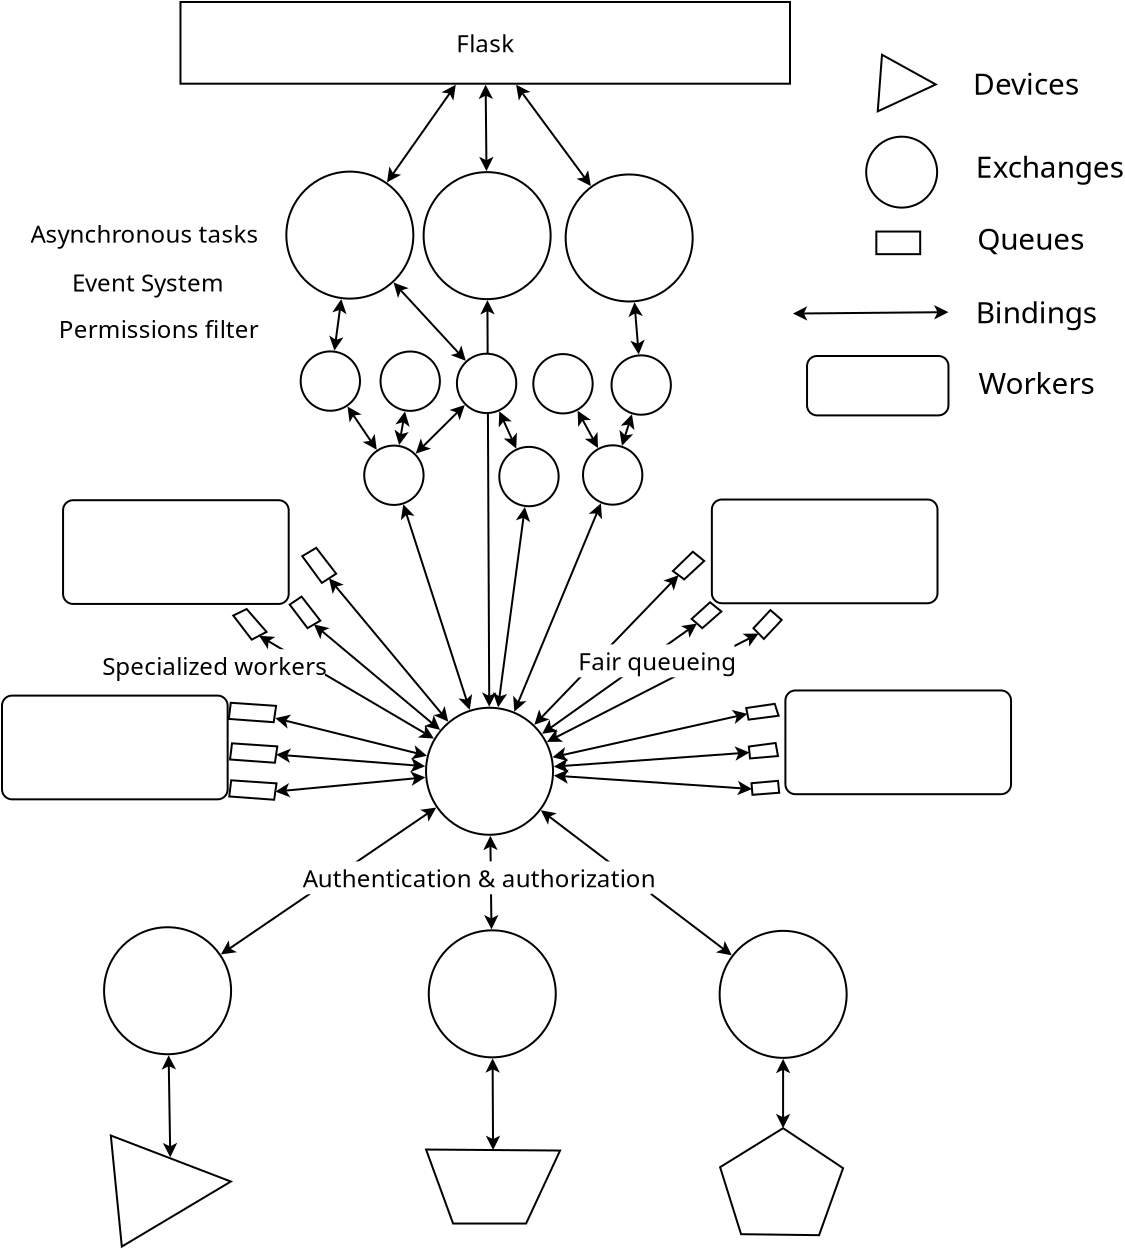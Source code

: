<?xml version="1.0" encoding="UTF-8"?>
<dia:diagram xmlns:dia="http://www.lysator.liu.se/~alla/dia/">
  <dia:layer name="Fons" visible="true" active="true">
    <dia:object type="Standard - Polygon" version="0" id="O0">
      <dia:attribute name="obj_pos">
        <dia:point val="27.787,3.264"/>
      </dia:attribute>
      <dia:attribute name="obj_bb">
        <dia:rectangle val="27.729,3.188;33.901,8.897"/>
      </dia:attribute>
      <dia:attribute name="poly_points">
        <dia:point val="27.787,3.264"/>
        <dia:point val="33.787,5.564"/>
        <dia:point val="28.337,8.814"/>
      </dia:attribute>
      <dia:attribute name="show_background">
        <dia:boolean val="true"/>
      </dia:attribute>
    </dia:object>
    <dia:object type="Standard - Polygon" version="0" id="O1">
      <dia:attribute name="obj_pos">
        <dia:point val="43.55,3.964"/>
      </dia:attribute>
      <dia:attribute name="obj_bb">
        <dia:rectangle val="43.478,3.914;50.328,7.714"/>
      </dia:attribute>
      <dia:attribute name="poly_points">
        <dia:point val="43.55,3.964"/>
        <dia:point val="50.25,4.014"/>
        <dia:point val="48.55,7.664"/>
        <dia:point val="44.9,7.664"/>
      </dia:attribute>
      <dia:attribute name="show_background">
        <dia:boolean val="true"/>
      </dia:attribute>
    </dia:object>
    <dia:object type="Standard - Polygon" version="0" id="O2">
      <dia:attribute name="obj_pos">
        <dia:point val="61.4,2.896"/>
      </dia:attribute>
      <dia:attribute name="obj_bb">
        <dia:rectangle val="58.191,2.837;64.46,8.297"/>
      </dia:attribute>
      <dia:attribute name="poly_points">
        <dia:point val="61.4,2.896"/>
        <dia:point val="64.4,4.896"/>
        <dia:point val="63.2,8.246"/>
        <dia:point val="59.3,8.196"/>
        <dia:point val="58.25,4.846"/>
      </dia:attribute>
      <dia:attribute name="show_background">
        <dia:boolean val="true"/>
      </dia:attribute>
    </dia:object>
    <dia:object type="Standard - Ellipse" version="0" id="O3">
      <dia:attribute name="obj_pos">
        <dia:point val="27.45,-7.151"/>
      </dia:attribute>
      <dia:attribute name="obj_bb">
        <dia:rectangle val="27.4,-7.201;33.85,-0.751"/>
      </dia:attribute>
      <dia:attribute name="elem_corner">
        <dia:point val="27.45,-7.151"/>
      </dia:attribute>
      <dia:attribute name="elem_width">
        <dia:real val="6.35"/>
      </dia:attribute>
      <dia:attribute name="elem_height">
        <dia:real val="6.35"/>
      </dia:attribute>
      <dia:attribute name="aspect">
        <dia:enum val="2"/>
      </dia:attribute>
    </dia:object>
    <dia:object type="Standard - Ellipse" version="0" id="O4">
      <dia:attribute name="obj_pos">
        <dia:point val="43.684,-6.996"/>
      </dia:attribute>
      <dia:attribute name="obj_bb">
        <dia:rectangle val="43.634,-7.046;50.084,-0.596"/>
      </dia:attribute>
      <dia:attribute name="elem_corner">
        <dia:point val="43.684,-6.996"/>
      </dia:attribute>
      <dia:attribute name="elem_width">
        <dia:real val="6.35"/>
      </dia:attribute>
      <dia:attribute name="elem_height">
        <dia:real val="6.35"/>
      </dia:attribute>
      <dia:attribute name="aspect">
        <dia:enum val="2"/>
      </dia:attribute>
    </dia:object>
    <dia:object type="Standard - Ellipse" version="0" id="O5">
      <dia:attribute name="obj_pos">
        <dia:point val="58.228,-6.97"/>
      </dia:attribute>
      <dia:attribute name="obj_bb">
        <dia:rectangle val="58.178,-7.02;64.628,-0.57"/>
      </dia:attribute>
      <dia:attribute name="elem_corner">
        <dia:point val="58.228,-6.97"/>
      </dia:attribute>
      <dia:attribute name="elem_width">
        <dia:real val="6.35"/>
      </dia:attribute>
      <dia:attribute name="elem_height">
        <dia:real val="6.35"/>
      </dia:attribute>
      <dia:attribute name="aspect">
        <dia:enum val="2"/>
      </dia:attribute>
    </dia:object>
    <dia:object type="Standard - Ellipse" version="0" id="O6">
      <dia:attribute name="obj_pos">
        <dia:point val="43.548,-18.125"/>
      </dia:attribute>
      <dia:attribute name="obj_bb">
        <dia:rectangle val="43.498,-18.175;49.948,-11.725"/>
      </dia:attribute>
      <dia:attribute name="elem_corner">
        <dia:point val="43.548,-18.125"/>
      </dia:attribute>
      <dia:attribute name="elem_width">
        <dia:real val="6.35"/>
      </dia:attribute>
      <dia:attribute name="elem_height">
        <dia:real val="6.35"/>
      </dia:attribute>
      <dia:attribute name="aspect">
        <dia:enum val="2"/>
      </dia:attribute>
    </dia:object>
    <dia:object type="Standard - Box" version="0" id="O7">
      <dia:attribute name="obj_pos">
        <dia:point val="22.346,-18.733"/>
      </dia:attribute>
      <dia:attribute name="obj_bb">
        <dia:rectangle val="22.296,-18.783;33.679,-13.496"/>
      </dia:attribute>
      <dia:attribute name="elem_corner">
        <dia:point val="22.346,-18.733"/>
      </dia:attribute>
      <dia:attribute name="elem_width">
        <dia:real val="11.282"/>
      </dia:attribute>
      <dia:attribute name="elem_height">
        <dia:real val="5.187"/>
      </dia:attribute>
      <dia:attribute name="border_width">
        <dia:real val="0.1"/>
      </dia:attribute>
      <dia:attribute name="show_background">
        <dia:boolean val="true"/>
      </dia:attribute>
      <dia:attribute name="corner_radius">
        <dia:real val="0.5"/>
      </dia:attribute>
    </dia:object>
    <dia:object type="Standard - Box" version="0" id="O8">
      <dia:attribute name="obj_pos">
        <dia:point val="61.516,-18.99"/>
      </dia:attribute>
      <dia:attribute name="obj_bb">
        <dia:rectangle val="61.466,-19.04;72.848,-13.752"/>
      </dia:attribute>
      <dia:attribute name="elem_corner">
        <dia:point val="61.516,-18.99"/>
      </dia:attribute>
      <dia:attribute name="elem_width">
        <dia:real val="11.282"/>
      </dia:attribute>
      <dia:attribute name="elem_height">
        <dia:real val="5.187"/>
      </dia:attribute>
      <dia:attribute name="border_width">
        <dia:real val="0.1"/>
      </dia:attribute>
      <dia:attribute name="show_background">
        <dia:boolean val="true"/>
      </dia:attribute>
      <dia:attribute name="corner_radius">
        <dia:real val="0.5"/>
      </dia:attribute>
    </dia:object>
    <dia:object type="Standard - Box" version="0" id="O9">
      <dia:attribute name="obj_pos">
        <dia:point val="25.399,-28.502"/>
      </dia:attribute>
      <dia:attribute name="obj_bb">
        <dia:rectangle val="25.349,-28.552;36.731,-23.265"/>
      </dia:attribute>
      <dia:attribute name="elem_corner">
        <dia:point val="25.399,-28.502"/>
      </dia:attribute>
      <dia:attribute name="elem_width">
        <dia:real val="11.282"/>
      </dia:attribute>
      <dia:attribute name="elem_height">
        <dia:real val="5.187"/>
      </dia:attribute>
      <dia:attribute name="border_width">
        <dia:real val="0.1"/>
      </dia:attribute>
      <dia:attribute name="show_background">
        <dia:boolean val="true"/>
      </dia:attribute>
      <dia:attribute name="corner_radius">
        <dia:real val="0.5"/>
      </dia:attribute>
    </dia:object>
    <dia:object type="Standard - Box" version="0" id="O10">
      <dia:attribute name="obj_pos">
        <dia:point val="57.839,-28.538"/>
      </dia:attribute>
      <dia:attribute name="obj_bb">
        <dia:rectangle val="57.789,-28.588;69.171,-23.301"/>
      </dia:attribute>
      <dia:attribute name="elem_corner">
        <dia:point val="57.839,-28.538"/>
      </dia:attribute>
      <dia:attribute name="elem_width">
        <dia:real val="11.282"/>
      </dia:attribute>
      <dia:attribute name="elem_height">
        <dia:real val="5.187"/>
      </dia:attribute>
      <dia:attribute name="border_width">
        <dia:real val="0.1"/>
      </dia:attribute>
      <dia:attribute name="show_background">
        <dia:boolean val="true"/>
      </dia:attribute>
      <dia:attribute name="corner_radius">
        <dia:real val="0.5"/>
      </dia:attribute>
    </dia:object>
    <dia:object type="Standard - Line" version="0" id="O11">
      <dia:attribute name="obj_pos">
        <dia:point val="30.759,4.351"/>
      </dia:attribute>
      <dia:attribute name="obj_bb">
        <dia:rectangle val="30.327,-0.803;31.11,4.402"/>
      </dia:attribute>
      <dia:attribute name="conn_endpoints">
        <dia:point val="30.759,4.351"/>
        <dia:point val="30.677,-0.752"/>
      </dia:attribute>
      <dia:attribute name="numcp">
        <dia:int val="1"/>
      </dia:attribute>
      <dia:attribute name="start_arrow">
        <dia:enum val="22"/>
      </dia:attribute>
      <dia:attribute name="start_arrow_length">
        <dia:real val="0.5"/>
      </dia:attribute>
      <dia:attribute name="start_arrow_width">
        <dia:real val="0.5"/>
      </dia:attribute>
      <dia:attribute name="end_arrow">
        <dia:enum val="22"/>
      </dia:attribute>
      <dia:attribute name="end_arrow_length">
        <dia:real val="0.5"/>
      </dia:attribute>
      <dia:attribute name="end_arrow_width">
        <dia:real val="0.5"/>
      </dia:attribute>
      <dia:connections>
        <dia:connection handle="0" to="O0" connection="6"/>
        <dia:connection handle="1" to="O3" connection="8"/>
      </dia:connections>
    </dia:object>
    <dia:object type="Standard - Line" version="0" id="O12">
      <dia:attribute name="obj_pos">
        <dia:point val="46.9,3.989"/>
      </dia:attribute>
      <dia:attribute name="obj_bb">
        <dia:rectangle val="46.518,-0.646;47.258,4.039"/>
      </dia:attribute>
      <dia:attribute name="conn_endpoints">
        <dia:point val="46.9,3.989"/>
        <dia:point val="46.876,-0.596"/>
      </dia:attribute>
      <dia:attribute name="numcp">
        <dia:int val="1"/>
      </dia:attribute>
      <dia:attribute name="start_arrow">
        <dia:enum val="22"/>
      </dia:attribute>
      <dia:attribute name="start_arrow_length">
        <dia:real val="0.5"/>
      </dia:attribute>
      <dia:attribute name="start_arrow_width">
        <dia:real val="0.5"/>
      </dia:attribute>
      <dia:attribute name="end_arrow">
        <dia:enum val="22"/>
      </dia:attribute>
      <dia:attribute name="end_arrow_length">
        <dia:real val="0.5"/>
      </dia:attribute>
      <dia:attribute name="end_arrow_width">
        <dia:real val="0.5"/>
      </dia:attribute>
      <dia:connections>
        <dia:connection handle="0" to="O1" connection="1"/>
        <dia:connection handle="1" to="O4" connection="8"/>
      </dia:connections>
    </dia:object>
    <dia:object type="Standard - Line" version="0" id="O13">
      <dia:attribute name="obj_pos">
        <dia:point val="61.4,2.896"/>
      </dia:attribute>
      <dia:attribute name="obj_bb">
        <dia:rectangle val="61.038,-0.62;61.763,2.946"/>
      </dia:attribute>
      <dia:attribute name="conn_endpoints">
        <dia:point val="61.4,2.896"/>
        <dia:point val="61.402,-0.57"/>
      </dia:attribute>
      <dia:attribute name="numcp">
        <dia:int val="1"/>
      </dia:attribute>
      <dia:attribute name="start_arrow">
        <dia:enum val="22"/>
      </dia:attribute>
      <dia:attribute name="start_arrow_length">
        <dia:real val="0.5"/>
      </dia:attribute>
      <dia:attribute name="start_arrow_width">
        <dia:real val="0.5"/>
      </dia:attribute>
      <dia:attribute name="end_arrow">
        <dia:enum val="22"/>
      </dia:attribute>
      <dia:attribute name="end_arrow_length">
        <dia:real val="0.5"/>
      </dia:attribute>
      <dia:attribute name="end_arrow_width">
        <dia:real val="0.5"/>
      </dia:attribute>
      <dia:connections>
        <dia:connection handle="0" to="O2" connection="0"/>
        <dia:connection handle="1" to="O5" connection="8"/>
      </dia:connections>
    </dia:object>
    <dia:object type="Standard - Line" version="0" id="O14">
      <dia:attribute name="obj_pos">
        <dia:point val="33.29,-5.793"/>
      </dia:attribute>
      <dia:attribute name="obj_bb">
        <dia:rectangle val="33.22,-13.203;44.127,-5.723"/>
      </dia:attribute>
      <dia:attribute name="conn_endpoints">
        <dia:point val="33.29,-5.793"/>
        <dia:point val="44.058,-13.134"/>
      </dia:attribute>
      <dia:attribute name="numcp">
        <dia:int val="1"/>
      </dia:attribute>
      <dia:attribute name="start_arrow">
        <dia:enum val="22"/>
      </dia:attribute>
      <dia:attribute name="start_arrow_length">
        <dia:real val="0.5"/>
      </dia:attribute>
      <dia:attribute name="start_arrow_width">
        <dia:real val="0.5"/>
      </dia:attribute>
      <dia:attribute name="end_arrow">
        <dia:enum val="22"/>
      </dia:attribute>
      <dia:attribute name="end_arrow_length">
        <dia:real val="0.5"/>
      </dia:attribute>
      <dia:attribute name="end_arrow_width">
        <dia:real val="0.5"/>
      </dia:attribute>
      <dia:connections>
        <dia:connection handle="0" to="O3" connection="8"/>
        <dia:connection handle="1" to="O6" connection="8"/>
      </dia:connections>
    </dia:object>
    <dia:object type="Standard - Line" version="0" id="O15">
      <dia:attribute name="obj_pos">
        <dia:point val="46.82,-7.045"/>
      </dia:attribute>
      <dia:attribute name="obj_bb">
        <dia:rectangle val="46.409,-11.777;47.172,-6.994"/>
      </dia:attribute>
      <dia:attribute name="conn_endpoints">
        <dia:point val="46.82,-7.045"/>
        <dia:point val="46.762,-11.726"/>
      </dia:attribute>
      <dia:attribute name="numcp">
        <dia:int val="1"/>
      </dia:attribute>
      <dia:attribute name="start_arrow">
        <dia:enum val="22"/>
      </dia:attribute>
      <dia:attribute name="start_arrow_length">
        <dia:real val="0.5"/>
      </dia:attribute>
      <dia:attribute name="start_arrow_width">
        <dia:real val="0.5"/>
      </dia:attribute>
      <dia:attribute name="end_arrow">
        <dia:enum val="22"/>
      </dia:attribute>
      <dia:attribute name="end_arrow_length">
        <dia:real val="0.5"/>
      </dia:attribute>
      <dia:attribute name="end_arrow_width">
        <dia:real val="0.5"/>
      </dia:attribute>
      <dia:connections>
        <dia:connection handle="0" to="O4" connection="8"/>
        <dia:connection handle="1" to="O6" connection="8"/>
      </dia:connections>
    </dia:object>
    <dia:object type="Standard - Line" version="0" id="O16">
      <dia:attribute name="obj_pos">
        <dia:point val="58.836,-5.745"/>
      </dia:attribute>
      <dia:attribute name="obj_bb">
        <dia:rectangle val="49.22,-13.07;58.906,-5.675"/>
      </dia:attribute>
      <dia:attribute name="conn_endpoints">
        <dia:point val="58.836,-5.745"/>
        <dia:point val="49.29,-13.0"/>
      </dia:attribute>
      <dia:attribute name="numcp">
        <dia:int val="1"/>
      </dia:attribute>
      <dia:attribute name="start_arrow">
        <dia:enum val="22"/>
      </dia:attribute>
      <dia:attribute name="start_arrow_length">
        <dia:real val="0.5"/>
      </dia:attribute>
      <dia:attribute name="start_arrow_width">
        <dia:real val="0.5"/>
      </dia:attribute>
      <dia:attribute name="end_arrow">
        <dia:enum val="22"/>
      </dia:attribute>
      <dia:attribute name="end_arrow_length">
        <dia:real val="0.5"/>
      </dia:attribute>
      <dia:attribute name="end_arrow_width">
        <dia:real val="0.5"/>
      </dia:attribute>
      <dia:connections>
        <dia:connection handle="0" to="O5" connection="8"/>
        <dia:connection handle="1" to="O6" connection="8"/>
      </dia:connections>
    </dia:object>
    <dia:object type="Standard - Line" version="0" id="O17">
      <dia:attribute name="obj_pos">
        <dia:point val="43.595,-15.726"/>
      </dia:attribute>
      <dia:attribute name="obj_bb">
        <dia:rectangle val="35.951,-17.782;43.655,-15.549"/>
      </dia:attribute>
      <dia:attribute name="conn_endpoints">
        <dia:point val="43.595,-15.726"/>
        <dia:point val="36.011,-17.605"/>
      </dia:attribute>
      <dia:attribute name="numcp">
        <dia:int val="1"/>
      </dia:attribute>
      <dia:attribute name="start_arrow">
        <dia:enum val="22"/>
      </dia:attribute>
      <dia:attribute name="start_arrow_length">
        <dia:real val="0.5"/>
      </dia:attribute>
      <dia:attribute name="start_arrow_width">
        <dia:real val="0.5"/>
      </dia:attribute>
      <dia:attribute name="end_arrow">
        <dia:enum val="22"/>
      </dia:attribute>
      <dia:attribute name="end_arrow_length">
        <dia:real val="0.5"/>
      </dia:attribute>
      <dia:attribute name="end_arrow_width">
        <dia:real val="0.5"/>
      </dia:attribute>
      <dia:connections>
        <dia:connection handle="0" to="O6" connection="8"/>
        <dia:connection handle="1" to="O27" connection="8"/>
      </dia:connections>
    </dia:object>
    <dia:object type="Standard - Text" version="1" id="O18">
      <dia:attribute name="obj_pos">
        <dia:point val="37.386,-9.153"/>
      </dia:attribute>
      <dia:attribute name="obj_bb">
        <dia:rectangle val="37.386,-10.271;55.913,-8.868"/>
      </dia:attribute>
      <dia:attribute name="text">
        <dia:composite type="text">
          <dia:attribute name="string">
            <dia:string>#Authentication &amp; authorization#</dia:string>
          </dia:attribute>
          <dia:attribute name="font">
            <dia:font family="sans" style="0" name="Helvetica"/>
          </dia:attribute>
          <dia:attribute name="height">
            <dia:real val="1.506"/>
          </dia:attribute>
          <dia:attribute name="pos">
            <dia:point val="37.386,-9.153"/>
          </dia:attribute>
          <dia:attribute name="color">
            <dia:color val="#000000"/>
          </dia:attribute>
          <dia:attribute name="alignment">
            <dia:enum val="0"/>
          </dia:attribute>
        </dia:composite>
      </dia:attribute>
      <dia:attribute name="valign">
        <dia:enum val="3"/>
      </dia:attribute>
      <dia:attribute name="fill_color">
        <dia:color val="#ffffff"/>
      </dia:attribute>
      <dia:attribute name="show_background">
        <dia:boolean val="true"/>
      </dia:attribute>
    </dia:object>
    <dia:object type="Standard - Box" version="0" id="O19">
      <dia:attribute name="obj_pos">
        <dia:point val="31.27,-53.413"/>
      </dia:attribute>
      <dia:attribute name="obj_bb">
        <dia:rectangle val="31.22,-53.463;61.795,-49.278"/>
      </dia:attribute>
      <dia:attribute name="elem_corner">
        <dia:point val="31.27,-53.413"/>
      </dia:attribute>
      <dia:attribute name="elem_width">
        <dia:real val="30.476"/>
      </dia:attribute>
      <dia:attribute name="elem_height">
        <dia:real val="4.085"/>
      </dia:attribute>
      <dia:attribute name="show_background">
        <dia:boolean val="true"/>
      </dia:attribute>
    </dia:object>
    <dia:object type="Standard - Text" version="1" id="O20">
      <dia:attribute name="obj_pos">
        <dia:point val="46.508,-51.37"/>
      </dia:attribute>
      <dia:attribute name="obj_bb">
        <dia:rectangle val="44.962,-52.071;48.053,-50.669"/>
      </dia:attribute>
      <dia:attribute name="text">
        <dia:composite type="text">
          <dia:attribute name="string">
            <dia:string>#Flask#</dia:string>
          </dia:attribute>
          <dia:attribute name="font">
            <dia:font family="sans" style="0" name="Helvetica"/>
          </dia:attribute>
          <dia:attribute name="height">
            <dia:real val="1.506"/>
          </dia:attribute>
          <dia:attribute name="pos">
            <dia:point val="46.508,-50.954"/>
          </dia:attribute>
          <dia:attribute name="color">
            <dia:color val="#000000"/>
          </dia:attribute>
          <dia:attribute name="alignment">
            <dia:enum val="1"/>
          </dia:attribute>
        </dia:composite>
      </dia:attribute>
      <dia:attribute name="valign">
        <dia:enum val="2"/>
      </dia:attribute>
      <dia:connections>
        <dia:connection handle="0" to="O19" connection="8"/>
      </dia:connections>
    </dia:object>
    <dia:object type="Standard - Ellipse" version="0" id="O21">
      <dia:attribute name="obj_pos">
        <dia:point val="36.563,-44.932"/>
      </dia:attribute>
      <dia:attribute name="obj_bb">
        <dia:rectangle val="36.513,-44.982;42.963,-38.532"/>
      </dia:attribute>
      <dia:attribute name="elem_corner">
        <dia:point val="36.563,-44.932"/>
      </dia:attribute>
      <dia:attribute name="elem_width">
        <dia:real val="6.35"/>
      </dia:attribute>
      <dia:attribute name="elem_height">
        <dia:real val="6.35"/>
      </dia:attribute>
      <dia:attribute name="aspect">
        <dia:enum val="2"/>
      </dia:attribute>
    </dia:object>
    <dia:object type="Standard - Ellipse" version="0" id="O22">
      <dia:attribute name="obj_pos">
        <dia:point val="43.427,-44.906"/>
      </dia:attribute>
      <dia:attribute name="obj_bb">
        <dia:rectangle val="43.377,-44.956;49.827,-38.506"/>
      </dia:attribute>
      <dia:attribute name="elem_corner">
        <dia:point val="43.427,-44.906"/>
      </dia:attribute>
      <dia:attribute name="elem_width">
        <dia:real val="6.35"/>
      </dia:attribute>
      <dia:attribute name="elem_height">
        <dia:real val="6.35"/>
      </dia:attribute>
      <dia:attribute name="aspect">
        <dia:enum val="2"/>
      </dia:attribute>
    </dia:object>
    <dia:object type="Standard - Ellipse" version="0" id="O23">
      <dia:attribute name="obj_pos">
        <dia:point val="50.529,-44.789"/>
      </dia:attribute>
      <dia:attribute name="obj_bb">
        <dia:rectangle val="50.479,-44.839;56.929,-38.389"/>
      </dia:attribute>
      <dia:attribute name="elem_corner">
        <dia:point val="50.529,-44.789"/>
      </dia:attribute>
      <dia:attribute name="elem_width">
        <dia:real val="6.35"/>
      </dia:attribute>
      <dia:attribute name="elem_height">
        <dia:real val="6.35"/>
      </dia:attribute>
      <dia:attribute name="aspect">
        <dia:enum val="2"/>
      </dia:attribute>
    </dia:object>
    <dia:object type="Standard - Line" version="0" id="O24">
      <dia:attribute name="obj_pos">
        <dia:point val="41.594,-44.393"/>
      </dia:attribute>
      <dia:attribute name="obj_bb">
        <dia:rectangle val="41.524,-49.351;45.106,-44.324"/>
      </dia:attribute>
      <dia:attribute name="conn_endpoints">
        <dia:point val="41.594,-44.393"/>
        <dia:point val="45.036,-49.281"/>
      </dia:attribute>
      <dia:attribute name="numcp">
        <dia:int val="1"/>
      </dia:attribute>
      <dia:attribute name="start_arrow">
        <dia:enum val="22"/>
      </dia:attribute>
      <dia:attribute name="start_arrow_length">
        <dia:real val="0.5"/>
      </dia:attribute>
      <dia:attribute name="start_arrow_width">
        <dia:real val="0.5"/>
      </dia:attribute>
      <dia:attribute name="end_arrow">
        <dia:enum val="22"/>
      </dia:attribute>
      <dia:attribute name="end_arrow_length">
        <dia:real val="0.5"/>
      </dia:attribute>
      <dia:attribute name="end_arrow_width">
        <dia:real val="0.5"/>
      </dia:attribute>
      <dia:connections>
        <dia:connection handle="0" to="O21" connection="8"/>
        <dia:connection handle="1" to="O19" connection="8"/>
      </dia:connections>
    </dia:object>
    <dia:object type="Standard - Line" version="0" id="O25">
      <dia:attribute name="obj_pos">
        <dia:point val="46.57,-44.956"/>
      </dia:attribute>
      <dia:attribute name="obj_bb">
        <dia:rectangle val="46.173,-49.328;46.925,-44.905"/>
      </dia:attribute>
      <dia:attribute name="conn_endpoints">
        <dia:point val="46.57,-44.956"/>
        <dia:point val="46.528,-49.278"/>
      </dia:attribute>
      <dia:attribute name="numcp">
        <dia:int val="1"/>
      </dia:attribute>
      <dia:attribute name="start_arrow">
        <dia:enum val="22"/>
      </dia:attribute>
      <dia:attribute name="start_arrow_length">
        <dia:real val="0.5"/>
      </dia:attribute>
      <dia:attribute name="start_arrow_width">
        <dia:real val="0.5"/>
      </dia:attribute>
      <dia:attribute name="end_arrow">
        <dia:enum val="22"/>
      </dia:attribute>
      <dia:attribute name="end_arrow_length">
        <dia:real val="0.5"/>
      </dia:attribute>
      <dia:attribute name="end_arrow_width">
        <dia:real val="0.5"/>
      </dia:attribute>
      <dia:connections>
        <dia:connection handle="0" to="O22" connection="8"/>
        <dia:connection handle="1" to="O19" connection="8"/>
      </dia:connections>
    </dia:object>
    <dia:object type="Standard - Line" version="0" id="O26">
      <dia:attribute name="obj_pos">
        <dia:point val="51.789,-44.209"/>
      </dia:attribute>
      <dia:attribute name="obj_bb">
        <dia:rectangle val="47.981,-49.348;51.859,-44.139"/>
      </dia:attribute>
      <dia:attribute name="conn_endpoints">
        <dia:point val="51.789,-44.209"/>
        <dia:point val="48.05,-49.278"/>
      </dia:attribute>
      <dia:attribute name="numcp">
        <dia:int val="1"/>
      </dia:attribute>
      <dia:attribute name="start_arrow">
        <dia:enum val="22"/>
      </dia:attribute>
      <dia:attribute name="start_arrow_length">
        <dia:real val="0.5"/>
      </dia:attribute>
      <dia:attribute name="start_arrow_width">
        <dia:real val="0.5"/>
      </dia:attribute>
      <dia:attribute name="end_arrow">
        <dia:enum val="22"/>
      </dia:attribute>
      <dia:attribute name="end_arrow_length">
        <dia:real val="0.5"/>
      </dia:attribute>
      <dia:attribute name="end_arrow_width">
        <dia:real val="0.5"/>
      </dia:attribute>
      <dia:connections>
        <dia:connection handle="0" to="O23" connection="8"/>
        <dia:connection handle="1" to="O19" connection="8"/>
      </dia:connections>
    </dia:object>
    <dia:object type="Standard - Polygon" version="0" id="O27">
      <dia:attribute name="obj_pos">
        <dia:point val="33.688,-17.566"/>
      </dia:attribute>
      <dia:attribute name="obj_bb">
        <dia:rectangle val="33.632,-18.427;36.109,-17.349"/>
      </dia:attribute>
      <dia:attribute name="poly_points">
        <dia:point val="33.688,-17.566"/>
        <dia:point val="33.785,-18.374"/>
        <dia:point val="36.051,-18.22"/>
        <dia:point val="35.932,-17.402"/>
      </dia:attribute>
      <dia:attribute name="show_background">
        <dia:boolean val="true"/>
      </dia:attribute>
    </dia:object>
    <dia:object type="Standard - Polygon" version="0" id="O28">
      <dia:attribute name="obj_pos">
        <dia:point val="33.748,-15.539"/>
      </dia:attribute>
      <dia:attribute name="obj_bb">
        <dia:rectangle val="33.692,-16.4;36.169,-15.322"/>
      </dia:attribute>
      <dia:attribute name="poly_points">
        <dia:point val="33.748,-15.539"/>
        <dia:point val="33.846,-16.347"/>
        <dia:point val="36.112,-16.193"/>
        <dia:point val="35.993,-15.376"/>
      </dia:attribute>
      <dia:attribute name="show_background">
        <dia:boolean val="true"/>
      </dia:attribute>
    </dia:object>
    <dia:object type="Standard - Polygon" version="0" id="O29">
      <dia:attribute name="obj_pos">
        <dia:point val="33.708,-13.69"/>
      </dia:attribute>
      <dia:attribute name="obj_bb">
        <dia:rectangle val="33.652,-14.551;36.129,-13.473"/>
      </dia:attribute>
      <dia:attribute name="poly_points">
        <dia:point val="33.708,-13.69"/>
        <dia:point val="33.806,-14.498"/>
        <dia:point val="36.072,-14.344"/>
        <dia:point val="35.953,-13.526"/>
      </dia:attribute>
      <dia:attribute name="show_background">
        <dia:boolean val="true"/>
      </dia:attribute>
    </dia:object>
    <dia:object type="Standard - Line" version="0" id="O30">
      <dia:attribute name="obj_pos">
        <dia:point val="43.508,-15.202"/>
      </dia:attribute>
      <dia:attribute name="obj_bb">
        <dia:rectangle val="35.999,-16.089;43.561,-14.897"/>
      </dia:attribute>
      <dia:attribute name="conn_endpoints">
        <dia:point val="43.508,-15.202"/>
        <dia:point val="36.052,-15.784"/>
      </dia:attribute>
      <dia:attribute name="numcp">
        <dia:int val="1"/>
      </dia:attribute>
      <dia:attribute name="start_arrow">
        <dia:enum val="22"/>
      </dia:attribute>
      <dia:attribute name="start_arrow_length">
        <dia:real val="0.5"/>
      </dia:attribute>
      <dia:attribute name="start_arrow_width">
        <dia:real val="0.5"/>
      </dia:attribute>
      <dia:attribute name="end_arrow">
        <dia:enum val="22"/>
      </dia:attribute>
      <dia:attribute name="end_arrow_length">
        <dia:real val="0.5"/>
      </dia:attribute>
      <dia:attribute name="end_arrow_width">
        <dia:real val="0.5"/>
      </dia:attribute>
      <dia:connections>
        <dia:connection handle="0" to="O6" connection="8"/>
        <dia:connection handle="1" to="O28" connection="5"/>
      </dia:connections>
    </dia:object>
    <dia:object type="Standard - Line" version="0" id="O31">
      <dia:attribute name="obj_pos">
        <dia:point val="43.517,-14.647"/>
      </dia:attribute>
      <dia:attribute name="obj_bb">
        <dia:rectangle val="35.958,-14.938;43.572,-13.643"/>
      </dia:attribute>
      <dia:attribute name="conn_endpoints">
        <dia:point val="43.517,-14.647"/>
        <dia:point val="36.012,-13.935"/>
      </dia:attribute>
      <dia:attribute name="numcp">
        <dia:int val="1"/>
      </dia:attribute>
      <dia:attribute name="start_arrow">
        <dia:enum val="22"/>
      </dia:attribute>
      <dia:attribute name="start_arrow_length">
        <dia:real val="0.5"/>
      </dia:attribute>
      <dia:attribute name="start_arrow_width">
        <dia:real val="0.5"/>
      </dia:attribute>
      <dia:attribute name="end_arrow">
        <dia:enum val="22"/>
      </dia:attribute>
      <dia:attribute name="end_arrow_length">
        <dia:real val="0.5"/>
      </dia:attribute>
      <dia:attribute name="end_arrow_width">
        <dia:real val="0.5"/>
      </dia:attribute>
      <dia:connections>
        <dia:connection handle="0" to="O6" connection="8"/>
        <dia:connection handle="1" to="O29" connection="5"/>
      </dia:connections>
    </dia:object>
    <dia:object type="Standard - Line" version="0" id="O32">
      <dia:attribute name="obj_pos">
        <dia:point val="44.66,-17.43"/>
      </dia:attribute>
      <dia:attribute name="obj_bb">
        <dia:rectangle val="38.626,-24.668;44.73,-17.359"/>
      </dia:attribute>
      <dia:attribute name="conn_endpoints">
        <dia:point val="44.66,-17.43"/>
        <dia:point val="38.696,-24.598"/>
      </dia:attribute>
      <dia:attribute name="numcp">
        <dia:int val="1"/>
      </dia:attribute>
      <dia:attribute name="start_arrow">
        <dia:enum val="22"/>
      </dia:attribute>
      <dia:attribute name="start_arrow_length">
        <dia:real val="0.5"/>
      </dia:attribute>
      <dia:attribute name="start_arrow_width">
        <dia:real val="0.5"/>
      </dia:attribute>
      <dia:attribute name="end_arrow">
        <dia:enum val="22"/>
      </dia:attribute>
      <dia:attribute name="end_arrow_length">
        <dia:real val="0.5"/>
      </dia:attribute>
      <dia:attribute name="end_arrow_width">
        <dia:real val="0.5"/>
      </dia:attribute>
      <dia:connections>
        <dia:connection handle="0" to="O6" connection="8"/>
        <dia:connection handle="1" to="O33" connection="5"/>
      </dia:connections>
    </dia:object>
    <dia:object type="Standard - Polygon" version="0" id="O33">
      <dia:attribute name="obj_pos">
        <dia:point val="37.358,-25.705"/>
      </dia:attribute>
      <dia:attribute name="obj_bb">
        <dia:rectangle val="37.285,-26.187;39.126,-24.3"/>
      </dia:attribute>
      <dia:attribute name="poly_points">
        <dia:point val="37.358,-25.705"/>
        <dia:point val="38.057,-26.121"/>
        <dia:point val="39.053,-24.828"/>
        <dia:point val="38.339,-24.367"/>
      </dia:attribute>
      <dia:attribute name="show_background">
        <dia:boolean val="true"/>
      </dia:attribute>
    </dia:object>
    <dia:object type="Standard - Polygon" version="0" id="O34">
      <dia:attribute name="obj_pos">
        <dia:point val="36.73,-23.282"/>
      </dia:attribute>
      <dia:attribute name="obj_bb">
        <dia:rectangle val="36.659,-23.75;38.336,-22.042"/>
      </dia:attribute>
      <dia:attribute name="poly_points">
        <dia:point val="36.73,-23.282"/>
        <dia:point val="37.325,-23.683"/>
        <dia:point val="38.261,-22.479"/>
        <dia:point val="37.622,-22.107"/>
      </dia:attribute>
      <dia:attribute name="show_background">
        <dia:boolean val="true"/>
      </dia:attribute>
    </dia:object>
    <dia:object type="Standard - Polygon" version="0" id="O35">
      <dia:attribute name="obj_pos">
        <dia:point val="33.909,-22.735"/>
      </dia:attribute>
      <dia:attribute name="obj_bb">
        <dia:rectangle val="33.832,-23.124;35.654,-21.467"/>
      </dia:attribute>
      <dia:attribute name="poly_points">
        <dia:point val="33.909,-22.735"/>
        <dia:point val="34.578,-23.062"/>
        <dia:point val="35.574,-21.918"/>
        <dia:point val="34.831,-21.531"/>
      </dia:attribute>
      <dia:attribute name="show_background">
        <dia:boolean val="true"/>
      </dia:attribute>
    </dia:object>
    <dia:object type="Standard - Line" version="0" id="O36">
      <dia:attribute name="obj_pos">
        <dia:point val="44.249,-17.019"/>
      </dia:attribute>
      <dia:attribute name="obj_bb">
        <dia:rectangle val="37.871,-22.363;44.319,-16.949"/>
      </dia:attribute>
      <dia:attribute name="conn_endpoints">
        <dia:point val="44.249,-17.019"/>
        <dia:point val="37.942,-22.293"/>
      </dia:attribute>
      <dia:attribute name="numcp">
        <dia:int val="1"/>
      </dia:attribute>
      <dia:attribute name="start_arrow">
        <dia:enum val="22"/>
      </dia:attribute>
      <dia:attribute name="start_arrow_length">
        <dia:real val="0.5"/>
      </dia:attribute>
      <dia:attribute name="start_arrow_width">
        <dia:real val="0.5"/>
      </dia:attribute>
      <dia:attribute name="end_arrow">
        <dia:enum val="22"/>
      </dia:attribute>
      <dia:attribute name="end_arrow_length">
        <dia:real val="0.5"/>
      </dia:attribute>
      <dia:attribute name="end_arrow_width">
        <dia:real val="0.5"/>
      </dia:attribute>
      <dia:connections>
        <dia:connection handle="0" to="O6" connection="8"/>
        <dia:connection handle="1" to="O34" connection="5"/>
      </dia:connections>
    </dia:object>
    <dia:object type="Standard - Line" version="0" id="O37">
      <dia:attribute name="obj_pos">
        <dia:point val="43.943,-16.585"/>
      </dia:attribute>
      <dia:attribute name="obj_bb">
        <dia:rectangle val="35.134,-21.793;44.012,-16.516"/>
      </dia:attribute>
      <dia:attribute name="conn_endpoints">
        <dia:point val="43.943,-16.585"/>
        <dia:point val="35.203,-21.724"/>
      </dia:attribute>
      <dia:attribute name="numcp">
        <dia:int val="1"/>
      </dia:attribute>
      <dia:attribute name="start_arrow">
        <dia:enum val="22"/>
      </dia:attribute>
      <dia:attribute name="start_arrow_length">
        <dia:real val="0.5"/>
      </dia:attribute>
      <dia:attribute name="start_arrow_width">
        <dia:real val="0.5"/>
      </dia:attribute>
      <dia:attribute name="end_arrow">
        <dia:enum val="22"/>
      </dia:attribute>
      <dia:attribute name="end_arrow_length">
        <dia:real val="0.5"/>
      </dia:attribute>
      <dia:attribute name="end_arrow_width">
        <dia:real val="0.5"/>
      </dia:attribute>
      <dia:connections>
        <dia:connection handle="0" to="O6" connection="8"/>
        <dia:connection handle="1" to="O35" connection="5"/>
      </dia:connections>
    </dia:object>
    <dia:object type="Standard - Line" version="0" id="O38">
      <dia:attribute name="obj_pos">
        <dia:point val="48.962,-17.272"/>
      </dia:attribute>
      <dia:attribute name="obj_bb">
        <dia:rectangle val="48.891,-24.823;56.246,-17.201"/>
      </dia:attribute>
      <dia:attribute name="conn_endpoints">
        <dia:point val="48.962,-17.272"/>
        <dia:point val="56.175,-24.753"/>
      </dia:attribute>
      <dia:attribute name="numcp">
        <dia:int val="1"/>
      </dia:attribute>
      <dia:attribute name="start_arrow">
        <dia:enum val="22"/>
      </dia:attribute>
      <dia:attribute name="start_arrow_length">
        <dia:real val="0.5"/>
      </dia:attribute>
      <dia:attribute name="start_arrow_width">
        <dia:real val="0.5"/>
      </dia:attribute>
      <dia:attribute name="end_arrow">
        <dia:enum val="22"/>
      </dia:attribute>
      <dia:attribute name="end_arrow_length">
        <dia:real val="0.5"/>
      </dia:attribute>
      <dia:attribute name="end_arrow_width">
        <dia:real val="0.5"/>
      </dia:attribute>
      <dia:connections>
        <dia:connection handle="0" to="O6" connection="8"/>
        <dia:connection handle="1" to="O39" connection="5"/>
      </dia:connections>
    </dia:object>
    <dia:object type="Standard - Polygon" version="0" id="O39">
      <dia:attribute name="obj_pos">
        <dia:point val="56.888,-25.927"/>
      </dia:attribute>
      <dia:attribute name="obj_bb">
        <dia:rectangle val="55.815,-25.994;57.529,-24.48"/>
      </dia:attribute>
      <dia:attribute name="poly_points">
        <dia:point val="56.888,-25.927"/>
        <dia:point val="57.453,-25.466"/>
        <dia:point val="56.457,-24.544"/>
        <dia:point val="55.892,-24.961"/>
      </dia:attribute>
      <dia:attribute name="show_background">
        <dia:boolean val="true"/>
      </dia:attribute>
    </dia:object>
    <dia:object type="Standard - Polygon" version="0" id="O40">
      <dia:attribute name="obj_pos">
        <dia:point val="58.313,-22.939"/>
      </dia:attribute>
      <dia:attribute name="obj_bb">
        <dia:rectangle val="56.751,-23.465;58.39,-22.039"/>
      </dia:attribute>
      <dia:attribute name="poly_points">
        <dia:point val="58.313,-22.939"/>
        <dia:point val="57.748,-23.399"/>
        <dia:point val="56.827,-22.567"/>
        <dia:point val="57.361,-22.105"/>
      </dia:attribute>
      <dia:attribute name="show_background">
        <dia:boolean val="true"/>
      </dia:attribute>
    </dia:object>
    <dia:object type="Standard - Polygon" version="0" id="O41">
      <dia:attribute name="obj_pos">
        <dia:point val="61.331,-22.517"/>
      </dia:attribute>
      <dia:attribute name="obj_bb">
        <dia:rectangle val="59.85,-23.077;61.403,-21.494"/>
      </dia:attribute>
      <dia:attribute name="poly_points">
        <dia:point val="61.331,-22.517"/>
        <dia:point val="60.766,-23.008"/>
        <dia:point val="59.919,-22.101"/>
        <dia:point val="60.439,-21.566"/>
      </dia:attribute>
      <dia:attribute name="show_background">
        <dia:boolean val="true"/>
      </dia:attribute>
    </dia:object>
    <dia:object type="Standard - Line" version="0" id="O42">
      <dia:attribute name="obj_pos">
        <dia:point val="49.35,-16.821"/>
      </dia:attribute>
      <dia:attribute name="obj_bb">
        <dia:rectangle val="49.28,-22.406;57.163,-16.752"/>
      </dia:attribute>
      <dia:attribute name="conn_endpoints">
        <dia:point val="49.35,-16.821"/>
        <dia:point val="57.093,-22.336"/>
      </dia:attribute>
      <dia:attribute name="numcp">
        <dia:int val="1"/>
      </dia:attribute>
      <dia:attribute name="start_arrow">
        <dia:enum val="22"/>
      </dia:attribute>
      <dia:attribute name="start_arrow_length">
        <dia:real val="0.5"/>
      </dia:attribute>
      <dia:attribute name="start_arrow_width">
        <dia:real val="0.5"/>
      </dia:attribute>
      <dia:attribute name="end_arrow">
        <dia:enum val="22"/>
      </dia:attribute>
      <dia:attribute name="end_arrow_length">
        <dia:real val="0.5"/>
      </dia:attribute>
      <dia:attribute name="end_arrow_width">
        <dia:real val="0.5"/>
      </dia:attribute>
      <dia:connections>
        <dia:connection handle="0" to="O6" connection="8"/>
        <dia:connection handle="1" to="O40" connection="5"/>
      </dia:connections>
    </dia:object>
    <dia:object type="Standard - Line" version="0" id="O43">
      <dia:attribute name="obj_pos">
        <dia:point val="49.591,-16.418"/>
      </dia:attribute>
      <dia:attribute name="obj_bb">
        <dia:rectangle val="49.524,-21.901;60.246,-16.35"/>
      </dia:attribute>
      <dia:attribute name="conn_endpoints">
        <dia:point val="49.591,-16.418"/>
        <dia:point val="60.179,-21.834"/>
      </dia:attribute>
      <dia:attribute name="numcp">
        <dia:int val="1"/>
      </dia:attribute>
      <dia:attribute name="start_arrow">
        <dia:enum val="22"/>
      </dia:attribute>
      <dia:attribute name="start_arrow_length">
        <dia:real val="0.5"/>
      </dia:attribute>
      <dia:attribute name="start_arrow_width">
        <dia:real val="0.5"/>
      </dia:attribute>
      <dia:attribute name="end_arrow">
        <dia:enum val="22"/>
      </dia:attribute>
      <dia:attribute name="end_arrow_length">
        <dia:real val="0.5"/>
      </dia:attribute>
      <dia:attribute name="end_arrow_width">
        <dia:real val="0.5"/>
      </dia:attribute>
      <dia:connections>
        <dia:connection handle="0" to="O6" connection="8"/>
        <dia:connection handle="1" to="O41" connection="5"/>
      </dia:connections>
    </dia:object>
    <dia:object type="Standard - Line" version="0" id="O44">
      <dia:attribute name="obj_pos">
        <dia:point val="49.871,-15.652"/>
      </dia:attribute>
      <dia:attribute name="obj_bb">
        <dia:rectangle val="49.811,-18.018;59.675,-15.456"/>
      </dia:attribute>
      <dia:attribute name="conn_endpoints">
        <dia:point val="49.871,-15.652"/>
        <dia:point val="59.615,-17.822"/>
      </dia:attribute>
      <dia:attribute name="numcp">
        <dia:int val="1"/>
      </dia:attribute>
      <dia:attribute name="start_arrow">
        <dia:enum val="22"/>
      </dia:attribute>
      <dia:attribute name="start_arrow_length">
        <dia:real val="0.5"/>
      </dia:attribute>
      <dia:attribute name="start_arrow_width">
        <dia:real val="0.5"/>
      </dia:attribute>
      <dia:attribute name="end_arrow">
        <dia:enum val="22"/>
      </dia:attribute>
      <dia:attribute name="end_arrow_length">
        <dia:real val="0.5"/>
      </dia:attribute>
      <dia:attribute name="end_arrow_width">
        <dia:real val="0.5"/>
      </dia:attribute>
      <dia:connections>
        <dia:connection handle="0" to="O6" connection="8"/>
        <dia:connection handle="1" to="O45" connection="5"/>
      </dia:connections>
    </dia:object>
    <dia:object type="Standard - Polygon" version="0" id="O45">
      <dia:attribute name="obj_pos">
        <dia:point val="60.983,-18.32"/>
      </dia:attribute>
      <dia:attribute name="obj_bb">
        <dia:rectangle val="59.496,-18.376;61.242,-17.477"/>
      </dia:attribute>
      <dia:attribute name="poly_points">
        <dia:point val="60.983,-18.32"/>
        <dia:point val="61.176,-17.726"/>
        <dia:point val="59.675,-17.532"/>
        <dia:point val="59.556,-18.112"/>
      </dia:attribute>
      <dia:attribute name="show_background">
        <dia:boolean val="true"/>
      </dia:attribute>
    </dia:object>
    <dia:object type="Standard - Polygon" version="0" id="O46">
      <dia:attribute name="obj_pos">
        <dia:point val="61.145,-15.71"/>
      </dia:attribute>
      <dia:attribute name="obj_bb">
        <dia:rectangle val="59.633,-16.42;61.204,-15.537"/>
      </dia:attribute>
      <dia:attribute name="poly_points">
        <dia:point val="61.145,-15.71"/>
        <dia:point val="61.026,-16.364"/>
        <dia:point val="59.688,-16.185"/>
        <dia:point val="59.748,-15.591"/>
      </dia:attribute>
      <dia:attribute name="show_background">
        <dia:boolean val="true"/>
      </dia:attribute>
    </dia:object>
    <dia:object type="Standard - Polygon" version="0" id="O47">
      <dia:attribute name="obj_pos">
        <dia:point val="61.206,-13.876"/>
      </dia:attribute>
      <dia:attribute name="obj_bb">
        <dia:rectangle val="59.77,-14.525;61.26,-13.718"/>
      </dia:attribute>
      <dia:attribute name="poly_points">
        <dia:point val="61.206,-13.876"/>
        <dia:point val="61.146,-14.471"/>
        <dia:point val="59.823,-14.352"/>
        <dia:point val="59.868,-13.772"/>
      </dia:attribute>
      <dia:attribute name="show_background">
        <dia:boolean val="true"/>
      </dia:attribute>
    </dia:object>
    <dia:object type="Standard - Line" version="0" id="O48">
      <dia:attribute name="obj_pos">
        <dia:point val="49.937,-15.182"/>
      </dia:attribute>
      <dia:attribute name="obj_bb">
        <dia:rectangle val="49.883,-16.197;59.771,-14.874"/>
      </dia:attribute>
      <dia:attribute name="conn_endpoints">
        <dia:point val="49.937,-15.182"/>
        <dia:point val="59.718,-15.888"/>
      </dia:attribute>
      <dia:attribute name="numcp">
        <dia:int val="1"/>
      </dia:attribute>
      <dia:attribute name="start_arrow">
        <dia:enum val="22"/>
      </dia:attribute>
      <dia:attribute name="start_arrow_length">
        <dia:real val="0.5"/>
      </dia:attribute>
      <dia:attribute name="start_arrow_width">
        <dia:real val="0.5"/>
      </dia:attribute>
      <dia:attribute name="end_arrow">
        <dia:enum val="22"/>
      </dia:attribute>
      <dia:attribute name="end_arrow_length">
        <dia:real val="0.5"/>
      </dia:attribute>
      <dia:attribute name="end_arrow_width">
        <dia:real val="0.5"/>
      </dia:attribute>
      <dia:connections>
        <dia:connection handle="0" to="O6" connection="8"/>
        <dia:connection handle="1" to="O46" connection="5"/>
      </dia:connections>
    </dia:object>
    <dia:object type="Standard - Line" version="0" id="O49">
      <dia:attribute name="obj_pos">
        <dia:point val="49.94,-14.733"/>
      </dia:attribute>
      <dia:attribute name="obj_bb">
        <dia:rectangle val="49.887,-15.045;59.899,-13.75"/>
      </dia:attribute>
      <dia:attribute name="conn_endpoints">
        <dia:point val="49.94,-14.733"/>
        <dia:point val="59.845,-14.062"/>
      </dia:attribute>
      <dia:attribute name="numcp">
        <dia:int val="1"/>
      </dia:attribute>
      <dia:attribute name="start_arrow">
        <dia:enum val="22"/>
      </dia:attribute>
      <dia:attribute name="start_arrow_length">
        <dia:real val="0.5"/>
      </dia:attribute>
      <dia:attribute name="start_arrow_width">
        <dia:real val="0.5"/>
      </dia:attribute>
      <dia:attribute name="end_arrow">
        <dia:enum val="22"/>
      </dia:attribute>
      <dia:attribute name="end_arrow_length">
        <dia:real val="0.5"/>
      </dia:attribute>
      <dia:attribute name="end_arrow_width">
        <dia:real val="0.5"/>
      </dia:attribute>
      <dia:connections>
        <dia:connection handle="0" to="O6" connection="8"/>
        <dia:connection handle="1" to="O47" connection="5"/>
      </dia:connections>
    </dia:object>
    <dia:object type="Standard - Line" version="0" id="O50">
      <dia:attribute name="obj_pos">
        <dia:point val="47.96,-17.928"/>
      </dia:attribute>
      <dia:attribute name="obj_bb">
        <dia:rectangle val="47.894,-28.412;52.358,-17.862"/>
      </dia:attribute>
      <dia:attribute name="conn_endpoints">
        <dia:point val="47.96,-17.928"/>
        <dia:point val="52.291,-28.347"/>
      </dia:attribute>
      <dia:attribute name="numcp">
        <dia:int val="1"/>
      </dia:attribute>
      <dia:attribute name="start_arrow">
        <dia:enum val="22"/>
      </dia:attribute>
      <dia:attribute name="start_arrow_length">
        <dia:real val="0.5"/>
      </dia:attribute>
      <dia:attribute name="start_arrow_width">
        <dia:real val="0.5"/>
      </dia:attribute>
      <dia:attribute name="end_arrow">
        <dia:enum val="22"/>
      </dia:attribute>
      <dia:attribute name="end_arrow_length">
        <dia:real val="0.5"/>
      </dia:attribute>
      <dia:attribute name="end_arrow_width">
        <dia:real val="0.5"/>
      </dia:attribute>
      <dia:connections>
        <dia:connection handle="0" to="O6" connection="8"/>
        <dia:connection handle="1" to="O60" connection="8"/>
      </dia:connections>
    </dia:object>
    <dia:object type="Standard - Line" version="0" id="O51">
      <dia:attribute name="obj_pos">
        <dia:point val="46.708,-18.175"/>
      </dia:attribute>
      <dia:attribute name="obj_bb">
        <dia:rectangle val="46.258,-38.557;47.067,-18.124"/>
      </dia:attribute>
      <dia:attribute name="conn_endpoints">
        <dia:point val="46.708,-18.175"/>
        <dia:point val="46.617,-38.507"/>
      </dia:attribute>
      <dia:attribute name="numcp">
        <dia:int val="1"/>
      </dia:attribute>
      <dia:attribute name="start_arrow">
        <dia:enum val="22"/>
      </dia:attribute>
      <dia:attribute name="start_arrow_length">
        <dia:real val="0.5"/>
      </dia:attribute>
      <dia:attribute name="start_arrow_width">
        <dia:real val="0.5"/>
      </dia:attribute>
      <dia:attribute name="end_arrow">
        <dia:enum val="22"/>
      </dia:attribute>
      <dia:attribute name="end_arrow_length">
        <dia:real val="0.5"/>
      </dia:attribute>
      <dia:attribute name="end_arrow_width">
        <dia:real val="0.5"/>
      </dia:attribute>
      <dia:connections>
        <dia:connection handle="0" to="O6" connection="8"/>
        <dia:connection handle="1" to="O22" connection="8"/>
      </dia:connections>
    </dia:object>
    <dia:object type="Standard - Line" version="0" id="O52">
      <dia:attribute name="obj_pos">
        <dia:point val="45.731,-18.019"/>
      </dia:attribute>
      <dia:attribute name="obj_bb">
        <dia:rectangle val="42.288,-28.36;45.853,-17.956"/>
      </dia:attribute>
      <dia:attribute name="conn_endpoints">
        <dia:point val="45.731,-18.019"/>
        <dia:point val="42.41,-28.297"/>
      </dia:attribute>
      <dia:attribute name="numcp">
        <dia:int val="1"/>
      </dia:attribute>
      <dia:attribute name="start_arrow">
        <dia:enum val="22"/>
      </dia:attribute>
      <dia:attribute name="start_arrow_length">
        <dia:real val="0.5"/>
      </dia:attribute>
      <dia:attribute name="start_arrow_width">
        <dia:real val="0.5"/>
      </dia:attribute>
      <dia:attribute name="end_arrow">
        <dia:enum val="22"/>
      </dia:attribute>
      <dia:attribute name="end_arrow_length">
        <dia:real val="0.5"/>
      </dia:attribute>
      <dia:attribute name="end_arrow_width">
        <dia:real val="0.5"/>
      </dia:attribute>
      <dia:connections>
        <dia:connection handle="0" to="O6" connection="8"/>
        <dia:connection handle="1" to="O58" connection="8"/>
      </dia:connections>
    </dia:object>
    <dia:object type="Standard - Ellipse" version="0" id="O53">
      <dia:attribute name="obj_pos">
        <dia:point val="37.279,-35.943"/>
      </dia:attribute>
      <dia:attribute name="obj_bb">
        <dia:rectangle val="37.229,-35.993;40.296,-32.925"/>
      </dia:attribute>
      <dia:attribute name="elem_corner">
        <dia:point val="37.279,-35.943"/>
      </dia:attribute>
      <dia:attribute name="elem_width">
        <dia:real val="2.968"/>
      </dia:attribute>
      <dia:attribute name="elem_height">
        <dia:real val="2.968"/>
      </dia:attribute>
      <dia:attribute name="aspect">
        <dia:enum val="2"/>
      </dia:attribute>
    </dia:object>
    <dia:object type="Standard - Ellipse" version="0" id="O54">
      <dia:attribute name="obj_pos">
        <dia:point val="41.273,-35.938"/>
      </dia:attribute>
      <dia:attribute name="obj_bb">
        <dia:rectangle val="41.223,-35.988;44.29,-32.92"/>
      </dia:attribute>
      <dia:attribute name="elem_corner">
        <dia:point val="41.273,-35.938"/>
      </dia:attribute>
      <dia:attribute name="elem_width">
        <dia:real val="2.968"/>
      </dia:attribute>
      <dia:attribute name="elem_height">
        <dia:real val="2.968"/>
      </dia:attribute>
      <dia:attribute name="aspect">
        <dia:enum val="2"/>
      </dia:attribute>
    </dia:object>
    <dia:object type="Standard - Ellipse" version="0" id="O55">
      <dia:attribute name="obj_pos">
        <dia:point val="45.092,-35.828"/>
      </dia:attribute>
      <dia:attribute name="obj_bb">
        <dia:rectangle val="45.042,-35.878;48.11,-32.81"/>
      </dia:attribute>
      <dia:attribute name="elem_corner">
        <dia:point val="45.092,-35.828"/>
      </dia:attribute>
      <dia:attribute name="elem_width">
        <dia:real val="2.968"/>
      </dia:attribute>
      <dia:attribute name="elem_height">
        <dia:real val="2.968"/>
      </dia:attribute>
      <dia:attribute name="aspect">
        <dia:enum val="2"/>
      </dia:attribute>
    </dia:object>
    <dia:object type="Standard - Ellipse" version="0" id="O56">
      <dia:attribute name="obj_pos">
        <dia:point val="48.911,-35.809"/>
      </dia:attribute>
      <dia:attribute name="obj_bb">
        <dia:rectangle val="48.861,-35.859;51.929,-32.792"/>
      </dia:attribute>
      <dia:attribute name="elem_corner">
        <dia:point val="48.911,-35.809"/>
      </dia:attribute>
      <dia:attribute name="elem_width">
        <dia:real val="2.968"/>
      </dia:attribute>
      <dia:attribute name="elem_height">
        <dia:real val="2.968"/>
      </dia:attribute>
      <dia:attribute name="aspect">
        <dia:enum val="2"/>
      </dia:attribute>
    </dia:object>
    <dia:object type="Standard - Ellipse" version="0" id="O57">
      <dia:attribute name="obj_pos">
        <dia:point val="52.822,-35.745"/>
      </dia:attribute>
      <dia:attribute name="obj_bb">
        <dia:rectangle val="52.772,-35.795;55.84,-32.728"/>
      </dia:attribute>
      <dia:attribute name="elem_corner">
        <dia:point val="52.822,-35.745"/>
      </dia:attribute>
      <dia:attribute name="elem_width">
        <dia:real val="2.968"/>
      </dia:attribute>
      <dia:attribute name="elem_height">
        <dia:real val="2.968"/>
      </dia:attribute>
      <dia:attribute name="aspect">
        <dia:enum val="2"/>
      </dia:attribute>
    </dia:object>
    <dia:object type="Standard - Ellipse" version="0" id="O58">
      <dia:attribute name="obj_pos">
        <dia:point val="40.457,-31.234"/>
      </dia:attribute>
      <dia:attribute name="obj_bb">
        <dia:rectangle val="40.407,-31.284;43.474,-28.216"/>
      </dia:attribute>
      <dia:attribute name="elem_corner">
        <dia:point val="40.457,-31.234"/>
      </dia:attribute>
      <dia:attribute name="elem_width">
        <dia:real val="2.968"/>
      </dia:attribute>
      <dia:attribute name="elem_height">
        <dia:real val="2.968"/>
      </dia:attribute>
      <dia:attribute name="aspect">
        <dia:enum val="2"/>
      </dia:attribute>
    </dia:object>
    <dia:object type="Standard - Ellipse" version="0" id="O59">
      <dia:attribute name="obj_pos">
        <dia:point val="47.21,-31.169"/>
      </dia:attribute>
      <dia:attribute name="obj_bb">
        <dia:rectangle val="47.16,-31.219;50.228,-28.152"/>
      </dia:attribute>
      <dia:attribute name="elem_corner">
        <dia:point val="47.21,-31.169"/>
      </dia:attribute>
      <dia:attribute name="elem_width">
        <dia:real val="2.968"/>
      </dia:attribute>
      <dia:attribute name="elem_height">
        <dia:real val="2.968"/>
      </dia:attribute>
      <dia:attribute name="aspect">
        <dia:enum val="2"/>
      </dia:attribute>
    </dia:object>
    <dia:object type="Standard - Ellipse" version="0" id="O60">
      <dia:attribute name="obj_pos">
        <dia:point val="51.396,-31.247"/>
      </dia:attribute>
      <dia:attribute name="obj_bb">
        <dia:rectangle val="51.346,-31.297;54.414,-28.229"/>
      </dia:attribute>
      <dia:attribute name="elem_corner">
        <dia:point val="51.396,-31.247"/>
      </dia:attribute>
      <dia:attribute name="elem_width">
        <dia:real val="2.968"/>
      </dia:attribute>
      <dia:attribute name="elem_height">
        <dia:real val="2.968"/>
      </dia:attribute>
      <dia:attribute name="aspect">
        <dia:enum val="2"/>
      </dia:attribute>
    </dia:object>
    <dia:object type="Standard - Line" version="0" id="O61">
      <dia:attribute name="obj_pos">
        <dia:point val="47.151,-18.147"/>
      </dia:attribute>
      <dia:attribute name="obj_bb">
        <dia:rectangle val="46.888,-28.221;48.753,-18.091"/>
      </dia:attribute>
      <dia:attribute name="conn_endpoints">
        <dia:point val="47.151,-18.147"/>
        <dia:point val="48.491,-28.165"/>
      </dia:attribute>
      <dia:attribute name="numcp">
        <dia:int val="1"/>
      </dia:attribute>
      <dia:attribute name="start_arrow">
        <dia:enum val="22"/>
      </dia:attribute>
      <dia:attribute name="start_arrow_length">
        <dia:real val="0.5"/>
      </dia:attribute>
      <dia:attribute name="start_arrow_width">
        <dia:real val="0.5"/>
      </dia:attribute>
      <dia:attribute name="end_arrow">
        <dia:enum val="22"/>
      </dia:attribute>
      <dia:attribute name="end_arrow_length">
        <dia:real val="0.5"/>
      </dia:attribute>
      <dia:attribute name="end_arrow_width">
        <dia:real val="0.5"/>
      </dia:attribute>
      <dia:connections>
        <dia:connection handle="0" to="O6" connection="8"/>
        <dia:connection handle="1" to="O59" connection="8"/>
      </dia:connections>
    </dia:object>
    <dia:object type="Standard - Line" version="0" id="O62">
      <dia:attribute name="obj_pos">
        <dia:point val="41.083,-31.02"/>
      </dia:attribute>
      <dia:attribute name="obj_bb">
        <dia:rectangle val="39.55,-33.258;41.153,-30.951"/>
      </dia:attribute>
      <dia:attribute name="conn_endpoints">
        <dia:point val="41.083,-31.02"/>
        <dia:point val="39.62,-33.189"/>
      </dia:attribute>
      <dia:attribute name="numcp">
        <dia:int val="1"/>
      </dia:attribute>
      <dia:attribute name="start_arrow">
        <dia:enum val="22"/>
      </dia:attribute>
      <dia:attribute name="start_arrow_length">
        <dia:real val="0.5"/>
      </dia:attribute>
      <dia:attribute name="start_arrow_width">
        <dia:real val="0.5"/>
      </dia:attribute>
      <dia:attribute name="end_arrow">
        <dia:enum val="22"/>
      </dia:attribute>
      <dia:attribute name="end_arrow_length">
        <dia:real val="0.5"/>
      </dia:attribute>
      <dia:attribute name="end_arrow_width">
        <dia:real val="0.5"/>
      </dia:attribute>
      <dia:connections>
        <dia:connection handle="0" to="O58" connection="8"/>
        <dia:connection handle="1" to="O53" connection="8"/>
      </dia:connections>
    </dia:object>
    <dia:object type="Standard - Line" version="0" id="O63">
      <dia:attribute name="obj_pos">
        <dia:point val="42.202,-31.259"/>
      </dia:attribute>
      <dia:attribute name="obj_bb">
        <dia:rectangle val="41.969,-33.003;42.727,-31.201"/>
      </dia:attribute>
      <dia:attribute name="conn_endpoints">
        <dia:point val="42.202,-31.259"/>
        <dia:point val="42.495,-32.945"/>
      </dia:attribute>
      <dia:attribute name="numcp">
        <dia:int val="1"/>
      </dia:attribute>
      <dia:attribute name="start_arrow">
        <dia:enum val="22"/>
      </dia:attribute>
      <dia:attribute name="start_arrow_length">
        <dia:real val="0.5"/>
      </dia:attribute>
      <dia:attribute name="start_arrow_width">
        <dia:real val="0.5"/>
      </dia:attribute>
      <dia:attribute name="end_arrow">
        <dia:enum val="22"/>
      </dia:attribute>
      <dia:attribute name="end_arrow_length">
        <dia:real val="0.5"/>
      </dia:attribute>
      <dia:attribute name="end_arrow_width">
        <dia:real val="0.5"/>
      </dia:attribute>
      <dia:connections>
        <dia:connection handle="0" to="O58" connection="8"/>
        <dia:connection handle="1" to="O54" connection="8"/>
      </dia:connections>
    </dia:object>
    <dia:object type="Standard - Line" version="0" id="O64">
      <dia:attribute name="obj_pos">
        <dia:point val="48.06,-31.08"/>
      </dia:attribute>
      <dia:attribute name="obj_bb">
        <dia:rectangle val="47.144,-33.016;48.126,-31.014"/>
      </dia:attribute>
      <dia:attribute name="conn_endpoints">
        <dia:point val="48.06,-31.08"/>
        <dia:point val="47.21,-32.95"/>
      </dia:attribute>
      <dia:attribute name="numcp">
        <dia:int val="1"/>
      </dia:attribute>
      <dia:attribute name="start_arrow">
        <dia:enum val="22"/>
      </dia:attribute>
      <dia:attribute name="start_arrow_length">
        <dia:real val="0.5"/>
      </dia:attribute>
      <dia:attribute name="start_arrow_width">
        <dia:real val="0.5"/>
      </dia:attribute>
      <dia:attribute name="end_arrow">
        <dia:enum val="22"/>
      </dia:attribute>
      <dia:attribute name="end_arrow_length">
        <dia:real val="0.5"/>
      </dia:attribute>
      <dia:attribute name="end_arrow_width">
        <dia:real val="0.5"/>
      </dia:attribute>
      <dia:connections>
        <dia:connection handle="0" to="O59" connection="8"/>
        <dia:connection handle="1" to="O55" connection="8"/>
      </dia:connections>
    </dia:object>
    <dia:object type="Standard - Line" version="0" id="O65">
      <dia:attribute name="obj_pos">
        <dia:point val="52.147,-31.11"/>
      </dia:attribute>
      <dia:attribute name="obj_bb">
        <dia:rectangle val="51.061,-33.046;52.214,-31.042"/>
      </dia:attribute>
      <dia:attribute name="conn_endpoints">
        <dia:point val="52.147,-31.11"/>
        <dia:point val="51.129,-32.979"/>
      </dia:attribute>
      <dia:attribute name="numcp">
        <dia:int val="1"/>
      </dia:attribute>
      <dia:attribute name="start_arrow">
        <dia:enum val="22"/>
      </dia:attribute>
      <dia:attribute name="start_arrow_length">
        <dia:real val="0.5"/>
      </dia:attribute>
      <dia:attribute name="start_arrow_width">
        <dia:real val="0.5"/>
      </dia:attribute>
      <dia:attribute name="end_arrow">
        <dia:enum val="22"/>
      </dia:attribute>
      <dia:attribute name="end_arrow_length">
        <dia:real val="0.5"/>
      </dia:attribute>
      <dia:attribute name="end_arrow_width">
        <dia:real val="0.5"/>
      </dia:attribute>
      <dia:connections>
        <dia:connection handle="0" to="O60" connection="8"/>
        <dia:connection handle="1" to="O56" connection="8"/>
      </dia:connections>
    </dia:object>
    <dia:object type="Standard - Line" version="0" id="O66">
      <dia:attribute name="obj_pos">
        <dia:point val="43.03,-30.829"/>
      </dia:attribute>
      <dia:attribute name="obj_bb">
        <dia:rectangle val="42.959,-33.335;45.557,-30.759"/>
      </dia:attribute>
      <dia:attribute name="conn_endpoints">
        <dia:point val="43.03,-30.829"/>
        <dia:point val="45.487,-33.264"/>
      </dia:attribute>
      <dia:attribute name="numcp">
        <dia:int val="1"/>
      </dia:attribute>
      <dia:attribute name="start_arrow">
        <dia:enum val="22"/>
      </dia:attribute>
      <dia:attribute name="start_arrow_length">
        <dia:real val="0.5"/>
      </dia:attribute>
      <dia:attribute name="start_arrow_width">
        <dia:real val="0.5"/>
      </dia:attribute>
      <dia:attribute name="end_arrow">
        <dia:enum val="22"/>
      </dia:attribute>
      <dia:attribute name="end_arrow_length">
        <dia:real val="0.5"/>
      </dia:attribute>
      <dia:attribute name="end_arrow_width">
        <dia:real val="0.5"/>
      </dia:attribute>
      <dia:connections>
        <dia:connection handle="0" to="O58" connection="8"/>
        <dia:connection handle="1" to="O55" connection="8"/>
      </dia:connections>
    </dia:object>
    <dia:object type="Standard - Line" version="0" id="O67">
      <dia:attribute name="obj_pos">
        <dia:point val="53.343,-31.224"/>
      </dia:attribute>
      <dia:attribute name="obj_bb">
        <dia:rectangle val="53.217,-32.864;53.969,-31.161"/>
      </dia:attribute>
      <dia:attribute name="conn_endpoints">
        <dia:point val="53.343,-31.224"/>
        <dia:point val="53.843,-32.801"/>
      </dia:attribute>
      <dia:attribute name="numcp">
        <dia:int val="1"/>
      </dia:attribute>
      <dia:attribute name="start_arrow">
        <dia:enum val="22"/>
      </dia:attribute>
      <dia:attribute name="start_arrow_length">
        <dia:real val="0.5"/>
      </dia:attribute>
      <dia:attribute name="start_arrow_width">
        <dia:real val="0.5"/>
      </dia:attribute>
      <dia:attribute name="end_arrow">
        <dia:enum val="22"/>
      </dia:attribute>
      <dia:attribute name="end_arrow_length">
        <dia:real val="0.5"/>
      </dia:attribute>
      <dia:attribute name="end_arrow_width">
        <dia:real val="0.5"/>
      </dia:attribute>
      <dia:connections>
        <dia:connection handle="0" to="O60" connection="8"/>
        <dia:connection handle="1" to="O57" connection="8"/>
      </dia:connections>
    </dia:object>
    <dia:object type="Standard - Line" version="0" id="O68">
      <dia:attribute name="obj_pos">
        <dia:point val="45.537,-35.471"/>
      </dia:attribute>
      <dia:attribute name="obj_bb">
        <dia:rectangle val="41.852,-39.459;45.607,-35.4"/>
      </dia:attribute>
      <dia:attribute name="conn_endpoints">
        <dia:point val="45.537,-35.471"/>
        <dia:point val="41.923,-39.388"/>
      </dia:attribute>
      <dia:attribute name="numcp">
        <dia:int val="1"/>
      </dia:attribute>
      <dia:attribute name="start_arrow">
        <dia:enum val="22"/>
      </dia:attribute>
      <dia:attribute name="start_arrow_length">
        <dia:real val="0.5"/>
      </dia:attribute>
      <dia:attribute name="start_arrow_width">
        <dia:real val="0.5"/>
      </dia:attribute>
      <dia:attribute name="end_arrow">
        <dia:enum val="22"/>
      </dia:attribute>
      <dia:attribute name="end_arrow_length">
        <dia:real val="0.5"/>
      </dia:attribute>
      <dia:attribute name="end_arrow_width">
        <dia:real val="0.5"/>
      </dia:attribute>
      <dia:connections>
        <dia:connection handle="0" to="O55" connection="8"/>
        <dia:connection handle="1" to="O21" connection="8"/>
      </dia:connections>
    </dia:object>
    <dia:object type="Standard - Line" version="0" id="O69">
      <dia:attribute name="obj_pos">
        <dia:point val="53.967,-38.4"/>
      </dia:attribute>
      <dia:attribute name="obj_bb">
        <dia:rectangle val="53.666,-38.454;54.483,-35.733"/>
      </dia:attribute>
      <dia:attribute name="conn_endpoints">
        <dia:point val="53.967,-38.4"/>
        <dia:point val="54.181,-35.787"/>
      </dia:attribute>
      <dia:attribute name="numcp">
        <dia:int val="1"/>
      </dia:attribute>
      <dia:attribute name="start_arrow">
        <dia:enum val="22"/>
      </dia:attribute>
      <dia:attribute name="start_arrow_length">
        <dia:real val="0.5"/>
      </dia:attribute>
      <dia:attribute name="start_arrow_width">
        <dia:real val="0.5"/>
      </dia:attribute>
      <dia:attribute name="end_arrow">
        <dia:enum val="22"/>
      </dia:attribute>
      <dia:attribute name="end_arrow_length">
        <dia:real val="0.5"/>
      </dia:attribute>
      <dia:attribute name="end_arrow_width">
        <dia:real val="0.5"/>
      </dia:attribute>
      <dia:connections>
        <dia:connection handle="0" to="O23" connection="8"/>
        <dia:connection handle="1" to="O57" connection="8"/>
      </dia:connections>
    </dia:object>
    <dia:object type="Standard - Line" version="0" id="O70">
      <dia:attribute name="obj_pos">
        <dia:point val="38.965,-35.98"/>
      </dia:attribute>
      <dia:attribute name="obj_bb">
        <dia:rectangle val="38.703,-38.617;39.573,-35.923"/>
      </dia:attribute>
      <dia:attribute name="conn_endpoints">
        <dia:point val="38.965,-35.98"/>
        <dia:point val="39.31,-38.56"/>
      </dia:attribute>
      <dia:attribute name="numcp">
        <dia:int val="1"/>
      </dia:attribute>
      <dia:attribute name="start_arrow">
        <dia:enum val="22"/>
      </dia:attribute>
      <dia:attribute name="start_arrow_length">
        <dia:real val="0.5"/>
      </dia:attribute>
      <dia:attribute name="start_arrow_width">
        <dia:real val="0.5"/>
      </dia:attribute>
      <dia:attribute name="end_arrow">
        <dia:enum val="22"/>
      </dia:attribute>
      <dia:attribute name="end_arrow_length">
        <dia:real val="0.5"/>
      </dia:attribute>
      <dia:attribute name="end_arrow_width">
        <dia:real val="0.5"/>
      </dia:attribute>
      <dia:connections>
        <dia:connection handle="0" to="O53" connection="8"/>
        <dia:connection handle="1" to="O21" connection="8"/>
      </dia:connections>
    </dia:object>
    <dia:object type="Standard - Text" version="1" id="O71">
      <dia:attribute name="obj_pos">
        <dia:point val="70.892,-48.781"/>
      </dia:attribute>
      <dia:attribute name="obj_bb">
        <dia:rectangle val="70.892,-50.161;76.752,-48.431"/>
      </dia:attribute>
      <dia:attribute name="text">
        <dia:composite type="text">
          <dia:attribute name="string">
            <dia:string>#Devices#</dia:string>
          </dia:attribute>
          <dia:attribute name="font">
            <dia:font family="sans" style="0" name="Helvetica"/>
          </dia:attribute>
          <dia:attribute name="height">
            <dia:real val="1.858"/>
          </dia:attribute>
          <dia:attribute name="pos">
            <dia:point val="70.892,-48.781"/>
          </dia:attribute>
          <dia:attribute name="color">
            <dia:color val="#000000"/>
          </dia:attribute>
          <dia:attribute name="alignment">
            <dia:enum val="0"/>
          </dia:attribute>
        </dia:composite>
      </dia:attribute>
      <dia:attribute name="valign">
        <dia:enum val="3"/>
      </dia:attribute>
      <dia:attribute name="fill_color">
        <dia:color val="#ffffff"/>
      </dia:attribute>
      <dia:attribute name="show_background">
        <dia:boolean val="true"/>
      </dia:attribute>
    </dia:object>
    <dia:object type="Standard - Polygon" version="0" id="O72">
      <dia:attribute name="obj_pos">
        <dia:point val="66.346,-50.775"/>
      </dia:attribute>
      <dia:attribute name="obj_bb">
        <dia:rectangle val="66.077,-50.857;69.143,-47.866"/>
      </dia:attribute>
      <dia:attribute name="poly_points">
        <dia:point val="66.346,-50.775"/>
        <dia:point val="69.033,-49.29"/>
        <dia:point val="66.133,-47.947"/>
      </dia:attribute>
      <dia:attribute name="show_background">
        <dia:boolean val="true"/>
      </dia:attribute>
    </dia:object>
    <dia:object type="Standard - Text" version="1" id="O73">
      <dia:attribute name="obj_pos">
        <dia:point val="71.034,-44.629"/>
      </dia:attribute>
      <dia:attribute name="obj_bb">
        <dia:rectangle val="71.034,-46.009;79.079,-44.279"/>
      </dia:attribute>
      <dia:attribute name="text">
        <dia:composite type="text">
          <dia:attribute name="string">
            <dia:string>#Exchanges#</dia:string>
          </dia:attribute>
          <dia:attribute name="font">
            <dia:font family="sans" style="0" name="Helvetica"/>
          </dia:attribute>
          <dia:attribute name="height">
            <dia:real val="1.858"/>
          </dia:attribute>
          <dia:attribute name="pos">
            <dia:point val="71.034,-44.629"/>
          </dia:attribute>
          <dia:attribute name="color">
            <dia:color val="#000000"/>
          </dia:attribute>
          <dia:attribute name="alignment">
            <dia:enum val="0"/>
          </dia:attribute>
        </dia:composite>
      </dia:attribute>
      <dia:attribute name="valign">
        <dia:enum val="3"/>
      </dia:attribute>
      <dia:attribute name="fill_color">
        <dia:color val="#ffffff"/>
      </dia:attribute>
      <dia:attribute name="show_background">
        <dia:boolean val="true"/>
      </dia:attribute>
    </dia:object>
    <dia:object type="Standard - Ellipse" version="0" id="O74">
      <dia:attribute name="obj_pos">
        <dia:point val="65.555,-46.68"/>
      </dia:attribute>
      <dia:attribute name="obj_bb">
        <dia:rectangle val="65.505,-46.73;69.153,-43.081"/>
      </dia:attribute>
      <dia:attribute name="elem_corner">
        <dia:point val="65.555,-46.68"/>
      </dia:attribute>
      <dia:attribute name="elem_width">
        <dia:real val="3.548"/>
      </dia:attribute>
      <dia:attribute name="elem_height">
        <dia:real val="3.548"/>
      </dia:attribute>
      <dia:attribute name="aspect">
        <dia:enum val="2"/>
      </dia:attribute>
    </dia:object>
    <dia:object type="Standard - Box" version="0" id="O75">
      <dia:attribute name="obj_pos">
        <dia:point val="66.063,-41.936"/>
      </dia:attribute>
      <dia:attribute name="obj_bb">
        <dia:rectangle val="66.013,-41.986;68.305,-40.755"/>
      </dia:attribute>
      <dia:attribute name="elem_corner">
        <dia:point val="66.063,-41.936"/>
      </dia:attribute>
      <dia:attribute name="elem_width">
        <dia:real val="2.192"/>
      </dia:attribute>
      <dia:attribute name="elem_height">
        <dia:real val="1.131"/>
      </dia:attribute>
      <dia:attribute name="show_background">
        <dia:boolean val="true"/>
      </dia:attribute>
    </dia:object>
    <dia:object type="Standard - Text" version="1" id="O76">
      <dia:attribute name="obj_pos">
        <dia:point val="71.104,-41.023"/>
      </dia:attribute>
      <dia:attribute name="obj_bb">
        <dia:rectangle val="71.104,-42.403;76.764,-40.673"/>
      </dia:attribute>
      <dia:attribute name="text">
        <dia:composite type="text">
          <dia:attribute name="string">
            <dia:string>#Queues#</dia:string>
          </dia:attribute>
          <dia:attribute name="font">
            <dia:font family="sans" style="0" name="Helvetica"/>
          </dia:attribute>
          <dia:attribute name="height">
            <dia:real val="1.858"/>
          </dia:attribute>
          <dia:attribute name="pos">
            <dia:point val="71.104,-41.023"/>
          </dia:attribute>
          <dia:attribute name="color">
            <dia:color val="#000000"/>
          </dia:attribute>
          <dia:attribute name="alignment">
            <dia:enum val="0"/>
          </dia:attribute>
        </dia:composite>
      </dia:attribute>
      <dia:attribute name="valign">
        <dia:enum val="3"/>
      </dia:attribute>
      <dia:attribute name="fill_color">
        <dia:color val="#ffffff"/>
      </dia:attribute>
      <dia:attribute name="show_background">
        <dia:boolean val="true"/>
      </dia:attribute>
    </dia:object>
    <dia:object type="Standard - Line" version="0" id="O77">
      <dia:attribute name="obj_pos">
        <dia:point val="61.891,-37.835"/>
      </dia:attribute>
      <dia:attribute name="obj_bb">
        <dia:rectangle val="61.84,-38.261;69.719,-37.48"/>
      </dia:attribute>
      <dia:attribute name="conn_endpoints">
        <dia:point val="61.891,-37.835"/>
        <dia:point val="69.669,-37.906"/>
      </dia:attribute>
      <dia:attribute name="numcp">
        <dia:int val="1"/>
      </dia:attribute>
      <dia:attribute name="start_arrow">
        <dia:enum val="22"/>
      </dia:attribute>
      <dia:attribute name="start_arrow_length">
        <dia:real val="0.5"/>
      </dia:attribute>
      <dia:attribute name="start_arrow_width">
        <dia:real val="0.5"/>
      </dia:attribute>
      <dia:attribute name="end_arrow">
        <dia:enum val="22"/>
      </dia:attribute>
      <dia:attribute name="end_arrow_length">
        <dia:real val="0.5"/>
      </dia:attribute>
      <dia:attribute name="end_arrow_width">
        <dia:real val="0.5"/>
      </dia:attribute>
    </dia:object>
    <dia:object type="Standard - Text" version="1" id="O78">
      <dia:attribute name="obj_pos">
        <dia:point val="71.034,-37.346"/>
      </dia:attribute>
      <dia:attribute name="obj_bb">
        <dia:rectangle val="71.034,-38.726;77.429,-36.996"/>
      </dia:attribute>
      <dia:attribute name="text">
        <dia:composite type="text">
          <dia:attribute name="string">
            <dia:string>#Bindings#</dia:string>
          </dia:attribute>
          <dia:attribute name="font">
            <dia:font family="sans" style="0" name="Helvetica"/>
          </dia:attribute>
          <dia:attribute name="height">
            <dia:real val="1.858"/>
          </dia:attribute>
          <dia:attribute name="pos">
            <dia:point val="71.034,-37.346"/>
          </dia:attribute>
          <dia:attribute name="color">
            <dia:color val="#000000"/>
          </dia:attribute>
          <dia:attribute name="alignment">
            <dia:enum val="0"/>
          </dia:attribute>
        </dia:composite>
      </dia:attribute>
      <dia:attribute name="valign">
        <dia:enum val="3"/>
      </dia:attribute>
      <dia:attribute name="fill_color">
        <dia:color val="#ffffff"/>
      </dia:attribute>
      <dia:attribute name="show_background">
        <dia:boolean val="true"/>
      </dia:attribute>
    </dia:object>
    <dia:object type="Standard - Box" version="0" id="O79">
      <dia:attribute name="obj_pos">
        <dia:point val="62.598,-35.714"/>
      </dia:attribute>
      <dia:attribute name="obj_bb">
        <dia:rectangle val="62.548,-35.764;69.719,-32.694"/>
      </dia:attribute>
      <dia:attribute name="elem_corner">
        <dia:point val="62.598,-35.714"/>
      </dia:attribute>
      <dia:attribute name="elem_width">
        <dia:real val="7.071"/>
      </dia:attribute>
      <dia:attribute name="elem_height">
        <dia:real val="2.97"/>
      </dia:attribute>
      <dia:attribute name="border_width">
        <dia:real val="0.1"/>
      </dia:attribute>
      <dia:attribute name="show_background">
        <dia:boolean val="true"/>
      </dia:attribute>
      <dia:attribute name="corner_radius">
        <dia:real val="0.5"/>
      </dia:attribute>
    </dia:object>
    <dia:object type="Standard - Text" version="1" id="O80">
      <dia:attribute name="obj_pos">
        <dia:point val="71.175,-33.811"/>
      </dia:attribute>
      <dia:attribute name="obj_bb">
        <dia:rectangle val="71.175,-35.191;77.193,-33.461"/>
      </dia:attribute>
      <dia:attribute name="text">
        <dia:composite type="text">
          <dia:attribute name="string">
            <dia:string>#Workers#</dia:string>
          </dia:attribute>
          <dia:attribute name="font">
            <dia:font family="sans" style="0" name="Helvetica"/>
          </dia:attribute>
          <dia:attribute name="height">
            <dia:real val="1.858"/>
          </dia:attribute>
          <dia:attribute name="pos">
            <dia:point val="71.175,-33.811"/>
          </dia:attribute>
          <dia:attribute name="color">
            <dia:color val="#000000"/>
          </dia:attribute>
          <dia:attribute name="alignment">
            <dia:enum val="0"/>
          </dia:attribute>
        </dia:composite>
      </dia:attribute>
      <dia:attribute name="valign">
        <dia:enum val="3"/>
      </dia:attribute>
      <dia:attribute name="fill_color">
        <dia:color val="#ffffff"/>
      </dia:attribute>
      <dia:attribute name="show_background">
        <dia:boolean val="true"/>
      </dia:attribute>
    </dia:object>
    <dia:object type="Standard - Text" version="1" id="O81">
      <dia:attribute name="obj_pos">
        <dia:point val="50.648,-19.521"/>
      </dia:attribute>
      <dia:attribute name="obj_bb">
        <dia:rectangle val="50.648,-20.116;50.648,-19.371"/>
      </dia:attribute>
      <dia:attribute name="text">
        <dia:composite type="text">
          <dia:attribute name="string">
            <dia:string>##</dia:string>
          </dia:attribute>
          <dia:attribute name="font">
            <dia:font family="sans" style="0" name="Helvetica"/>
          </dia:attribute>
          <dia:attribute name="height">
            <dia:real val="0.8"/>
          </dia:attribute>
          <dia:attribute name="pos">
            <dia:point val="50.648,-19.521"/>
          </dia:attribute>
          <dia:attribute name="color">
            <dia:color val="#000000"/>
          </dia:attribute>
          <dia:attribute name="alignment">
            <dia:enum val="0"/>
          </dia:attribute>
        </dia:composite>
      </dia:attribute>
      <dia:attribute name="valign">
        <dia:enum val="3"/>
      </dia:attribute>
    </dia:object>
    <dia:object type="Standard - Text" version="1" id="O82">
      <dia:attribute name="obj_pos">
        <dia:point val="51.164,-20.002"/>
      </dia:attribute>
      <dia:attribute name="obj_bb">
        <dia:rectangle val="51.164,-21.119;59.334,-19.717"/>
      </dia:attribute>
      <dia:attribute name="text">
        <dia:composite type="text">
          <dia:attribute name="string">
            <dia:string>#Fair queueing#</dia:string>
          </dia:attribute>
          <dia:attribute name="font">
            <dia:font family="sans" style="0" name="Helvetica"/>
          </dia:attribute>
          <dia:attribute name="height">
            <dia:real val="1.506"/>
          </dia:attribute>
          <dia:attribute name="pos">
            <dia:point val="51.164,-20.002"/>
          </dia:attribute>
          <dia:attribute name="color">
            <dia:color val="#000000"/>
          </dia:attribute>
          <dia:attribute name="alignment">
            <dia:enum val="0"/>
          </dia:attribute>
        </dia:composite>
      </dia:attribute>
      <dia:attribute name="valign">
        <dia:enum val="3"/>
      </dia:attribute>
      <dia:attribute name="fill_color">
        <dia:color val="#ffffff"/>
      </dia:attribute>
      <dia:attribute name="show_background">
        <dia:boolean val="true"/>
      </dia:attribute>
    </dia:object>
    <dia:object type="Standard - Text" version="1" id="O83">
      <dia:attribute name="obj_pos">
        <dia:point val="27.356,-19.761"/>
      </dia:attribute>
      <dia:attribute name="obj_bb">
        <dia:rectangle val="27.356,-20.879;39.293,-19.476"/>
      </dia:attribute>
      <dia:attribute name="text">
        <dia:composite type="text">
          <dia:attribute name="string">
            <dia:string>#Specialized workers#</dia:string>
          </dia:attribute>
          <dia:attribute name="font">
            <dia:font family="sans" style="0" name="Helvetica"/>
          </dia:attribute>
          <dia:attribute name="height">
            <dia:real val="1.506"/>
          </dia:attribute>
          <dia:attribute name="pos">
            <dia:point val="27.356,-19.761"/>
          </dia:attribute>
          <dia:attribute name="color">
            <dia:color val="#000000"/>
          </dia:attribute>
          <dia:attribute name="alignment">
            <dia:enum val="0"/>
          </dia:attribute>
        </dia:composite>
      </dia:attribute>
      <dia:attribute name="valign">
        <dia:enum val="3"/>
      </dia:attribute>
      <dia:attribute name="fill_color">
        <dia:color val="#ffffff"/>
      </dia:attribute>
      <dia:attribute name="show_background">
        <dia:boolean val="true"/>
      </dia:attribute>
    </dia:object>
    <dia:object type="Standard - Text" version="1" id="O84">
      <dia:attribute name="obj_pos">
        <dia:point val="23.771,-41.37"/>
      </dia:attribute>
      <dia:attribute name="obj_bb">
        <dia:rectangle val="23.771,-42.488;35.763,-41.086"/>
      </dia:attribute>
      <dia:attribute name="text">
        <dia:composite type="text">
          <dia:attribute name="string">
            <dia:string>#Asynchronous tasks#</dia:string>
          </dia:attribute>
          <dia:attribute name="font">
            <dia:font family="sans" style="0" name="Helvetica"/>
          </dia:attribute>
          <dia:attribute name="height">
            <dia:real val="1.506"/>
          </dia:attribute>
          <dia:attribute name="pos">
            <dia:point val="23.771,-41.37"/>
          </dia:attribute>
          <dia:attribute name="color">
            <dia:color val="#000000"/>
          </dia:attribute>
          <dia:attribute name="alignment">
            <dia:enum val="0"/>
          </dia:attribute>
        </dia:composite>
      </dia:attribute>
      <dia:attribute name="valign">
        <dia:enum val="3"/>
      </dia:attribute>
      <dia:attribute name="fill_color">
        <dia:color val="#ffffff"/>
      </dia:attribute>
      <dia:attribute name="show_background">
        <dia:boolean val="true"/>
      </dia:attribute>
    </dia:object>
    <dia:object type="Standard - Text" version="1" id="O85">
      <dia:attribute name="obj_pos">
        <dia:point val="25.843,-38.938"/>
      </dia:attribute>
      <dia:attribute name="obj_bb">
        <dia:rectangle val="25.843,-40.056;34.173,-38.653"/>
      </dia:attribute>
      <dia:attribute name="text">
        <dia:composite type="text">
          <dia:attribute name="string">
            <dia:string>#Event System#</dia:string>
          </dia:attribute>
          <dia:attribute name="font">
            <dia:font family="sans" style="0" name="Helvetica"/>
          </dia:attribute>
          <dia:attribute name="height">
            <dia:real val="1.506"/>
          </dia:attribute>
          <dia:attribute name="pos">
            <dia:point val="25.843,-38.938"/>
          </dia:attribute>
          <dia:attribute name="color">
            <dia:color val="#000000"/>
          </dia:attribute>
          <dia:attribute name="alignment">
            <dia:enum val="0"/>
          </dia:attribute>
        </dia:composite>
      </dia:attribute>
      <dia:attribute name="valign">
        <dia:enum val="3"/>
      </dia:attribute>
      <dia:attribute name="fill_color">
        <dia:color val="#ffffff"/>
      </dia:attribute>
      <dia:attribute name="show_background">
        <dia:boolean val="true"/>
      </dia:attribute>
    </dia:object>
    <dia:object type="Standard - Text" version="1" id="O86">
      <dia:attribute name="obj_pos">
        <dia:point val="25.178,-36.619"/>
      </dia:attribute>
      <dia:attribute name="obj_bb">
        <dia:rectangle val="25.178,-37.736;35.493,-36.334"/>
      </dia:attribute>
      <dia:attribute name="text">
        <dia:composite type="text">
          <dia:attribute name="string">
            <dia:string>#Permissions filter#</dia:string>
          </dia:attribute>
          <dia:attribute name="font">
            <dia:font family="sans" style="0" name="Helvetica"/>
          </dia:attribute>
          <dia:attribute name="height">
            <dia:real val="1.506"/>
          </dia:attribute>
          <dia:attribute name="pos">
            <dia:point val="25.178,-36.619"/>
          </dia:attribute>
          <dia:attribute name="color">
            <dia:color val="#000000"/>
          </dia:attribute>
          <dia:attribute name="alignment">
            <dia:enum val="0"/>
          </dia:attribute>
        </dia:composite>
      </dia:attribute>
      <dia:attribute name="valign">
        <dia:enum val="3"/>
      </dia:attribute>
      <dia:attribute name="fill_color">
        <dia:color val="#ffffff"/>
      </dia:attribute>
      <dia:attribute name="show_background">
        <dia:boolean val="true"/>
      </dia:attribute>
    </dia:object>
  </dia:layer>
</dia:diagram>
